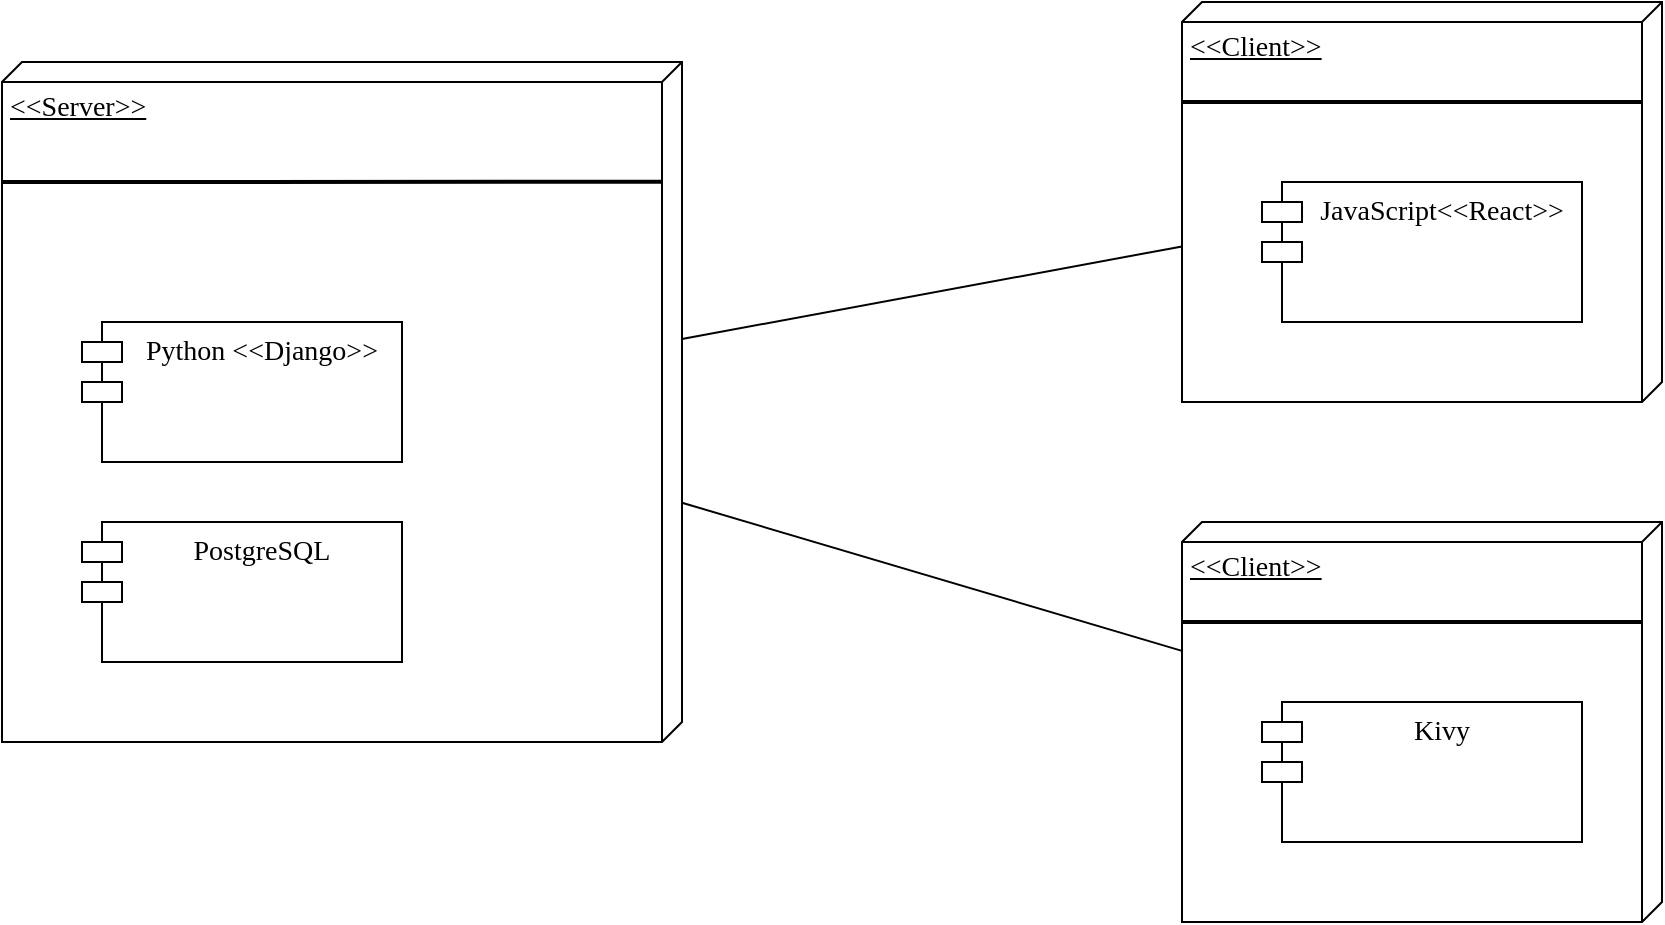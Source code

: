 <mxfile version="24.0.5" type="device">
  <diagram name="Страница — 1" id="jIb8Ql70JPB9MkBO06P0">
    <mxGraphModel dx="1050" dy="541" grid="1" gridSize="10" guides="1" tooltips="1" connect="1" arrows="1" fold="1" page="1" pageScale="1" pageWidth="827" pageHeight="1169" math="0" shadow="0">
      <root>
        <mxCell id="0" />
        <mxCell id="1" parent="0" />
        <mxCell id="l5xTKMGx11Ta5-qUjP-n-4" style="rounded=0;orthogonalLoop=1;jettySize=auto;html=1;endArrow=none;endFill=0;" edge="1" parent="1" source="cN6NISF-SraL9DonRlxl-8" target="l5xTKMGx11Ta5-qUjP-n-1">
          <mxGeometry relative="1" as="geometry" />
        </mxCell>
        <mxCell id="cN6NISF-SraL9DonRlxl-8" value="&amp;lt;&amp;lt;Server&amp;gt;&amp;gt;" style="verticalAlign=top;align=left;spacingTop=8;spacingLeft=2;spacingRight=12;shape=cube;size=10;direction=south;fontStyle=4;html=1;whiteSpace=wrap;fontFamily=Times New Roman;fontSize=14;" parent="1" vertex="1">
          <mxGeometry x="330" y="120" width="340" height="340" as="geometry" />
        </mxCell>
        <mxCell id="cN6NISF-SraL9DonRlxl-4" value="PostgreSQL" style="shape=module;align=left;spacingLeft=20;align=center;verticalAlign=top;whiteSpace=wrap;html=1;fontFamily=Times New Roman;fontSize=14;" parent="1" vertex="1">
          <mxGeometry x="370" y="350" width="160" height="70" as="geometry" />
        </mxCell>
        <mxCell id="cN6NISF-SraL9DonRlxl-16" style="rounded=0;orthogonalLoop=1;jettySize=auto;html=1;endArrow=none;endFill=0;" parent="1" source="cN6NISF-SraL9DonRlxl-8" edge="1" target="cN6NISF-SraL9DonRlxl-11">
          <mxGeometry relative="1" as="geometry">
            <mxPoint x="840" y="280" as="targetPoint" />
          </mxGeometry>
        </mxCell>
        <mxCell id="cN6NISF-SraL9DonRlxl-9" value="Python &amp;lt;&amp;lt;Django&amp;gt;&amp;gt;" style="shape=module;align=left;spacingLeft=20;align=center;verticalAlign=top;whiteSpace=wrap;html=1;fontFamily=Times New Roman;fontSize=14;" parent="1" vertex="1">
          <mxGeometry x="370" y="250" width="160" height="70" as="geometry" />
        </mxCell>
        <mxCell id="cN6NISF-SraL9DonRlxl-10" value="" style="shape=link;html=1;rounded=0;width=-1;fontFamily=Times New Roman;fontSize=14;entryX=0.176;entryY=0.029;entryDx=0;entryDy=0;entryPerimeter=0;" parent="1" edge="1" target="cN6NISF-SraL9DonRlxl-8">
          <mxGeometry width="100" relative="1" as="geometry">
            <mxPoint x="330" y="180" as="sourcePoint" />
            <mxPoint x="570" y="180" as="targetPoint" />
          </mxGeometry>
        </mxCell>
        <mxCell id="cN6NISF-SraL9DonRlxl-11" value="&amp;lt;&amp;lt;Client&amp;gt;&amp;gt;" style="verticalAlign=top;align=left;spacingTop=8;spacingLeft=2;spacingRight=12;shape=cube;size=10;direction=south;fontStyle=4;html=1;whiteSpace=wrap;fontFamily=Times New Roman;fontSize=14;" parent="1" vertex="1">
          <mxGeometry x="920" y="90" width="240" height="200" as="geometry" />
        </mxCell>
        <mxCell id="cN6NISF-SraL9DonRlxl-12" value="JavaScript&amp;lt;&amp;lt;React&amp;gt;&amp;gt;" style="shape=module;align=left;spacingLeft=20;align=center;verticalAlign=top;whiteSpace=wrap;html=1;fontFamily=Times New Roman;fontSize=14;" parent="1" vertex="1">
          <mxGeometry x="960" y="180" width="160" height="70" as="geometry" />
        </mxCell>
        <mxCell id="cN6NISF-SraL9DonRlxl-13" value="" style="shape=link;html=1;rounded=0;width=-1;fontFamily=Times New Roman;fontSize=14;" parent="1" edge="1">
          <mxGeometry width="100" relative="1" as="geometry">
            <mxPoint x="920" y="140" as="sourcePoint" />
            <mxPoint x="1150" y="140" as="targetPoint" />
          </mxGeometry>
        </mxCell>
        <mxCell id="l5xTKMGx11Ta5-qUjP-n-1" value="&amp;lt;&amp;lt;Client&amp;gt;&amp;gt;" style="verticalAlign=top;align=left;spacingTop=8;spacingLeft=2;spacingRight=12;shape=cube;size=10;direction=south;fontStyle=4;html=1;whiteSpace=wrap;fontFamily=Times New Roman;fontSize=14;" vertex="1" parent="1">
          <mxGeometry x="920" y="350" width="240" height="200" as="geometry" />
        </mxCell>
        <mxCell id="l5xTKMGx11Ta5-qUjP-n-2" value="Kivy" style="shape=module;align=left;spacingLeft=20;align=center;verticalAlign=top;whiteSpace=wrap;html=1;fontFamily=Times New Roman;fontSize=14;" vertex="1" parent="1">
          <mxGeometry x="960" y="440" width="160" height="70" as="geometry" />
        </mxCell>
        <mxCell id="l5xTKMGx11Ta5-qUjP-n-3" value="" style="shape=link;html=1;rounded=0;width=-1;fontFamily=Times New Roman;fontSize=14;" edge="1" parent="1">
          <mxGeometry width="100" relative="1" as="geometry">
            <mxPoint x="920" y="400" as="sourcePoint" />
            <mxPoint x="1150" y="400" as="targetPoint" />
          </mxGeometry>
        </mxCell>
      </root>
    </mxGraphModel>
  </diagram>
</mxfile>
